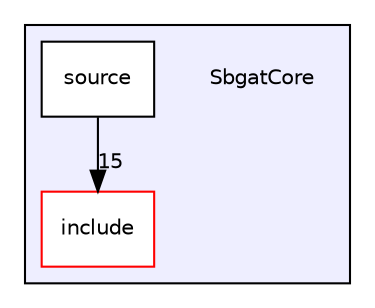 digraph "/Users/bbercovici/GDrive/CUBoulder/Research/code/SBGAT/SbgatCore" {
  compound=true
  node [ fontsize="10", fontname="Helvetica"];
  edge [ labelfontsize="10", labelfontname="Helvetica"];
  subgraph clusterdir_c357ea99558ae0fdef189d31bc2a964b {
    graph [ bgcolor="#eeeeff", pencolor="black", label="" URL="dir_c357ea99558ae0fdef189d31bc2a964b.html"];
    dir_c357ea99558ae0fdef189d31bc2a964b [shape=plaintext label="SbgatCore"];
    dir_2389dcea11bcbb8c6612ca3abf02c81e [shape=box label="include" color="red" fillcolor="white" style="filled" URL="dir_2389dcea11bcbb8c6612ca3abf02c81e.html"];
    dir_b14475b677ac2a79f3a86f3e56057971 [shape=box label="source" color="black" fillcolor="white" style="filled" URL="dir_b14475b677ac2a79f3a86f3e56057971.html"];
  }
  dir_b14475b677ac2a79f3a86f3e56057971->dir_2389dcea11bcbb8c6612ca3abf02c81e [headlabel="15", labeldistance=1.5 headhref="dir_000003_000001.html"];
}
